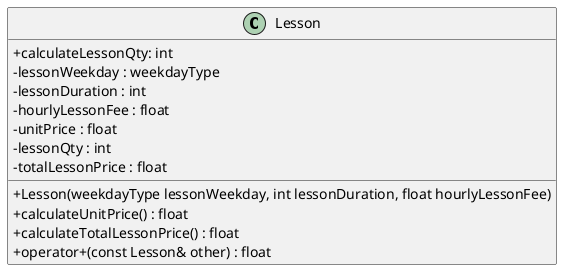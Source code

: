 @startuml
'https://plantuml.com/class-diagram
skinparam classAttributeIconSize 0

class Lesson {
    +Lesson(weekdayType lessonWeekday, int lessonDuration, float hourlyLessonFee)
    +calculateUnitPrice() : float
    +calculateLessonQty: int
    +calculateTotalLessonPrice() : float
    +operator+(const Lesson& other) : float
    -lessonWeekday : weekdayType
    -lessonDuration : int
    -hourlyLessonFee : float
    -unitPrice : float
    -lessonQty : int
    -totalLessonPrice : float
}

@enduml